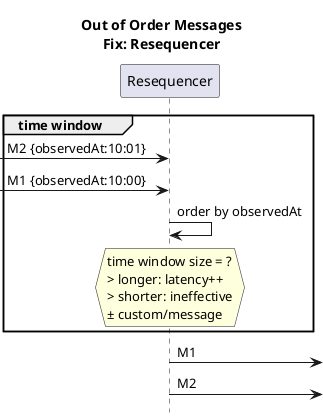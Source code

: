 @startuml
title Out of Order Messages\nFix: Resequencer
hide footbox

group time window
    ->Resequencer: M2 {observedAt:10:01}
    ->Resequencer: M1 {observedAt:10:00}

    '->Resequencer: M2 {seq:42}
    '->Resequencer: M1 {seq:41}

    Resequencer->Resequencer: order by observedAt
    hnote over Resequencer: time window size = ?\n> longer: latency++\n> shorter: ineffective\n± custom/message
end
Resequencer->:M1
Resequencer->:M2
@enduml

